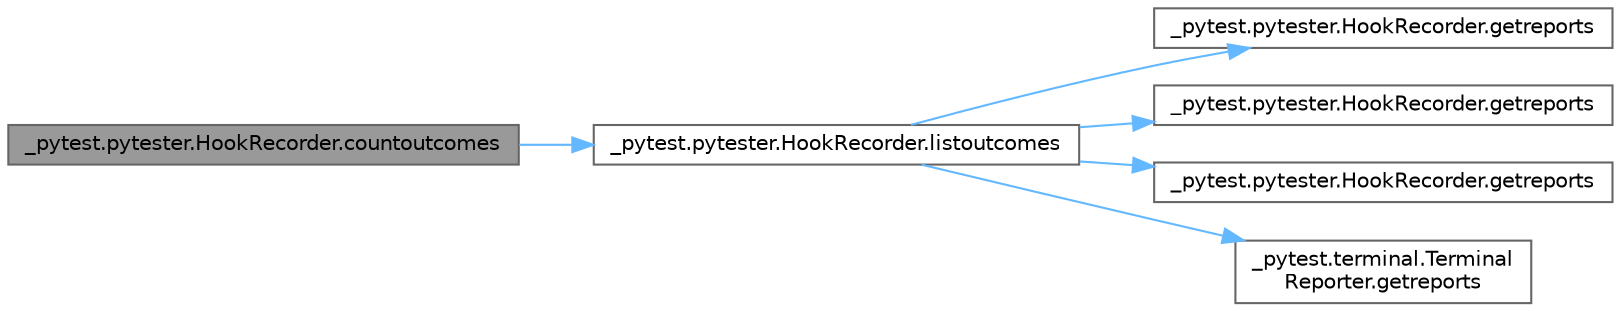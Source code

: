 digraph "_pytest.pytester.HookRecorder.countoutcomes"
{
 // LATEX_PDF_SIZE
  bgcolor="transparent";
  edge [fontname=Helvetica,fontsize=10,labelfontname=Helvetica,labelfontsize=10];
  node [fontname=Helvetica,fontsize=10,shape=box,height=0.2,width=0.4];
  rankdir="LR";
  Node1 [id="Node000001",label="_pytest.pytester.HookRecorder.countoutcomes",height=0.2,width=0.4,color="gray40", fillcolor="grey60", style="filled", fontcolor="black",tooltip=" "];
  Node1 -> Node2 [id="edge1_Node000001_Node000002",color="steelblue1",style="solid",tooltip=" "];
  Node2 [id="Node000002",label="_pytest.pytester.HookRecorder.listoutcomes",height=0.2,width=0.4,color="grey40", fillcolor="white", style="filled",URL="$class__pytest_1_1pytester_1_1_hook_recorder.html#ad5bf22d6b8c8d169f9de8a60fd2f7c50",tooltip=" "];
  Node2 -> Node3 [id="edge2_Node000002_Node000003",color="steelblue1",style="solid",tooltip=" "];
  Node3 [id="Node000003",label="_pytest.pytester.HookRecorder.getreports",height=0.2,width=0.4,color="grey40", fillcolor="white", style="filled",URL="$class__pytest_1_1pytester_1_1_hook_recorder.html#a199ab40398a2aacd3d8944fa3d1218a0",tooltip=" "];
  Node2 -> Node4 [id="edge3_Node000002_Node000004",color="steelblue1",style="solid",tooltip=" "];
  Node4 [id="Node000004",label="_pytest.pytester.HookRecorder.getreports",height=0.2,width=0.4,color="grey40", fillcolor="white", style="filled",URL="$class__pytest_1_1pytester_1_1_hook_recorder.html#a0d75c78557d9ef257b85021a5fec5edf",tooltip=" "];
  Node2 -> Node5 [id="edge4_Node000002_Node000005",color="steelblue1",style="solid",tooltip=" "];
  Node5 [id="Node000005",label="_pytest.pytester.HookRecorder.getreports",height=0.2,width=0.4,color="grey40", fillcolor="white", style="filled",URL="$class__pytest_1_1pytester_1_1_hook_recorder.html#a5bfa612d18dfe54b3a34ae68e90a0205",tooltip=" "];
  Node2 -> Node6 [id="edge5_Node000002_Node000006",color="steelblue1",style="solid",tooltip=" "];
  Node6 [id="Node000006",label="_pytest.terminal.Terminal\lReporter.getreports",height=0.2,width=0.4,color="grey40", fillcolor="white", style="filled",URL="$class__pytest_1_1terminal_1_1_terminal_reporter.html#a99b50546b3b880f002702bf08c6dcb4a",tooltip=" "];
}
